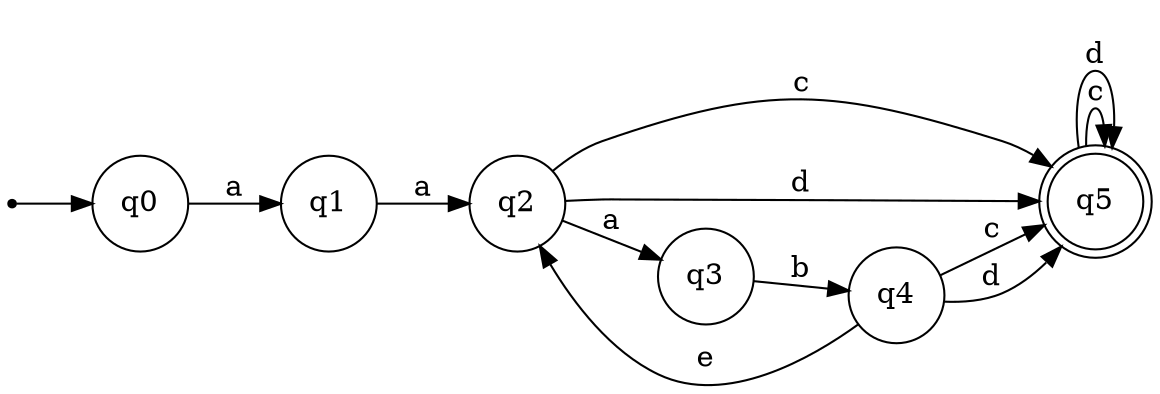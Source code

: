 digraph finite_state_machine {
    rankdir=LR;
    size="8,5"

    node [shape = circle]; q0;
    node [shape = point ]; qi
    node [shape = doublecircle]; q5;

    node [shape = circle];
    qi -> q0;
    q0 -> q1 [ label = "a" ];
    q1 -> q2 [ label = "a" ];
    q2 -> q3 [ label = "a" ];
    q3 -> q4 [ label = "b" ];
    q4 -> q5 [ label = "c" ];
    q4 -> q5 [ label = "d" ];
    q4 -> q2 [ label = "e" ];
    q2 -> q5 [ label = "c" ];
    q2 -> q5 [ label = "d" ];
    q5 -> q5 [ label = "c" ];
    q5 -> q5 [ label = "d" ];

}